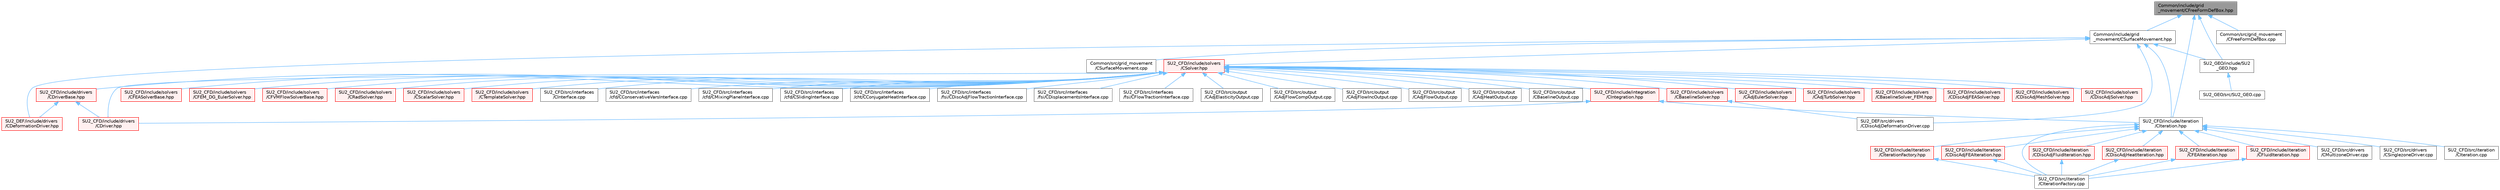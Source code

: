 digraph "Common/include/grid_movement/CFreeFormDefBox.hpp"
{
 // LATEX_PDF_SIZE
  bgcolor="transparent";
  edge [fontname=Helvetica,fontsize=10,labelfontname=Helvetica,labelfontsize=10];
  node [fontname=Helvetica,fontsize=10,shape=box,height=0.2,width=0.4];
  Node1 [id="Node000001",label="Common/include/grid\l_movement/CFreeFormDefBox.hpp",height=0.2,width=0.4,color="gray40", fillcolor="grey60", style="filled", fontcolor="black",tooltip="Headers of the CFreeFormDefBox class."];
  Node1 -> Node2 [id="edge1_Node000001_Node000002",dir="back",color="steelblue1",style="solid",tooltip=" "];
  Node2 [id="Node000002",label="Common/include/grid\l_movement/CSurfaceMovement.hpp",height=0.2,width=0.4,color="grey40", fillcolor="white", style="filled",URL="$CSurfaceMovement_8hpp.html",tooltip="Headers of the CSurfaceMovement class."];
  Node2 -> Node3 [id="edge2_Node000002_Node000003",dir="back",color="steelblue1",style="solid",tooltip=" "];
  Node3 [id="Node000003",label="Common/src/grid_movement\l/CSurfaceMovement.cpp",height=0.2,width=0.4,color="grey40", fillcolor="white", style="filled",URL="$CSurfaceMovement_8cpp.html",tooltip="Subroutines for moving mesh surface elements."];
  Node2 -> Node4 [id="edge3_Node000002_Node000004",dir="back",color="steelblue1",style="solid",tooltip=" "];
  Node4 [id="Node000004",label="SU2_CFD/include/iteration\l/CIteration.hpp",height=0.2,width=0.4,color="grey40", fillcolor="white", style="filled",URL="$CIteration_8hpp.html",tooltip="Headers of the iteration classes used by SU2_CFD. Each CIteration class represents an available physi..."];
  Node4 -> Node5 [id="edge4_Node000004_Node000005",dir="back",color="steelblue1",style="solid",tooltip=" "];
  Node5 [id="Node000005",label="SU2_CFD/include/iteration\l/CDiscAdjFEAIteration.hpp",height=0.2,width=0.4,color="red", fillcolor="#FFF0F0", style="filled",URL="$CDiscAdjFEAIteration_8hpp.html",tooltip=" "];
  Node5 -> Node7 [id="edge5_Node000005_Node000007",dir="back",color="steelblue1",style="solid",tooltip=" "];
  Node7 [id="Node000007",label="SU2_CFD/src/iteration\l/CIterationFactory.cpp",height=0.2,width=0.4,color="grey40", fillcolor="white", style="filled",URL="$CIterationFactory_8cpp.html",tooltip=" "];
  Node4 -> Node8 [id="edge6_Node000004_Node000008",dir="back",color="steelblue1",style="solid",tooltip=" "];
  Node8 [id="Node000008",label="SU2_CFD/include/iteration\l/CDiscAdjFluidIteration.hpp",height=0.2,width=0.4,color="red", fillcolor="#FFF0F0", style="filled",URL="$CDiscAdjFluidIteration_8hpp.html",tooltip="Headers of the iteration classes used by SU2_CFD. Each CIteration class represents an available physi..."];
  Node8 -> Node7 [id="edge7_Node000008_Node000007",dir="back",color="steelblue1",style="solid",tooltip=" "];
  Node4 -> Node10 [id="edge8_Node000004_Node000010",dir="back",color="steelblue1",style="solid",tooltip=" "];
  Node10 [id="Node000010",label="SU2_CFD/include/iteration\l/CDiscAdjHeatIteration.hpp",height=0.2,width=0.4,color="red", fillcolor="#FFF0F0", style="filled",URL="$CDiscAdjHeatIteration_8hpp.html",tooltip="Headers of the iteration classes used by SU2_CFD. Each CIteration class represents an available physi..."];
  Node10 -> Node7 [id="edge9_Node000010_Node000007",dir="back",color="steelblue1",style="solid",tooltip=" "];
  Node4 -> Node12 [id="edge10_Node000004_Node000012",dir="back",color="steelblue1",style="solid",tooltip=" "];
  Node12 [id="Node000012",label="SU2_CFD/include/iteration\l/CFEAIteration.hpp",height=0.2,width=0.4,color="red", fillcolor="#FFF0F0", style="filled",URL="$CFEAIteration_8hpp.html",tooltip="Headers of the iteration classes used by SU2_CFD. Each CIteration class represents an available physi..."];
  Node12 -> Node7 [id="edge11_Node000012_Node000007",dir="back",color="steelblue1",style="solid",tooltip=" "];
  Node4 -> Node14 [id="edge12_Node000004_Node000014",dir="back",color="steelblue1",style="solid",tooltip=" "];
  Node14 [id="Node000014",label="SU2_CFD/include/iteration\l/CFluidIteration.hpp",height=0.2,width=0.4,color="red", fillcolor="#FFF0F0", style="filled",URL="$CFluidIteration_8hpp.html",tooltip=" "];
  Node14 -> Node7 [id="edge13_Node000014_Node000007",dir="back",color="steelblue1",style="solid",tooltip=" "];
  Node4 -> Node25 [id="edge14_Node000004_Node000025",dir="back",color="steelblue1",style="solid",tooltip=" "];
  Node25 [id="Node000025",label="SU2_CFD/include/iteration\l/CIterationFactory.hpp",height=0.2,width=0.4,color="red", fillcolor="#FFF0F0", style="filled",URL="$CIterationFactory_8hpp.html",tooltip="Headers of the iteration classes used by SU2_CFD. Each CIteration class represents an available physi..."];
  Node25 -> Node7 [id="edge15_Node000025_Node000007",dir="back",color="steelblue1",style="solid",tooltip=" "];
  Node4 -> Node28 [id="edge16_Node000004_Node000028",dir="back",color="steelblue1",style="solid",tooltip=" "];
  Node28 [id="Node000028",label="SU2_CFD/src/drivers\l/CMultizoneDriver.cpp",height=0.2,width=0.4,color="grey40", fillcolor="white", style="filled",URL="$CMultizoneDriver_8cpp.html",tooltip=" "];
  Node4 -> Node29 [id="edge17_Node000004_Node000029",dir="back",color="steelblue1",style="solid",tooltip=" "];
  Node29 [id="Node000029",label="SU2_CFD/src/drivers\l/CSinglezoneDriver.cpp",height=0.2,width=0.4,color="grey40", fillcolor="white", style="filled",URL="$CSinglezoneDriver_8cpp.html",tooltip=" "];
  Node4 -> Node30 [id="edge18_Node000004_Node000030",dir="back",color="steelblue1",style="solid",tooltip=" "];
  Node30 [id="Node000030",label="SU2_CFD/src/iteration\l/CIteration.cpp",height=0.2,width=0.4,color="grey40", fillcolor="white", style="filled",URL="$CIteration_8cpp.html",tooltip=" "];
  Node4 -> Node7 [id="edge19_Node000004_Node000007",dir="back",color="steelblue1",style="solid",tooltip=" "];
  Node2 -> Node31 [id="edge20_Node000002_Node000031",dir="back",color="steelblue1",style="solid",tooltip=" "];
  Node31 [id="Node000031",label="SU2_CFD/include/solvers\l/CSolver.hpp",height=0.2,width=0.4,color="red", fillcolor="#FFF0F0", style="filled",URL="$CSolver_8hpp.html",tooltip="Headers of the CSolver class which is inherited by all of the other solvers."];
  Node31 -> Node32 [id="edge21_Node000031_Node000032",dir="back",color="steelblue1",style="solid",tooltip=" "];
  Node32 [id="Node000032",label="SU2_CFD/include/drivers\l/CDriver.hpp",height=0.2,width=0.4,color="red", fillcolor="#FFF0F0", style="filled",URL="$CDriver_8hpp.html",tooltip="Headers of the main subroutines for driving single or multi-zone problems. The subroutines and functi..."];
  Node31 -> Node42 [id="edge22_Node000031_Node000042",dir="back",color="steelblue1",style="solid",tooltip=" "];
  Node42 [id="Node000042",label="SU2_CFD/include/drivers\l/CDriverBase.hpp",height=0.2,width=0.4,color="red", fillcolor="#FFF0F0", style="filled",URL="$CDriverBase_8hpp.html",tooltip="Base class for all drivers."];
  Node42 -> Node32 [id="edge23_Node000042_Node000032",dir="back",color="steelblue1",style="solid",tooltip=" "];
  Node42 -> Node44 [id="edge24_Node000042_Node000044",dir="back",color="steelblue1",style="solid",tooltip=" "];
  Node44 [id="Node000044",label="SU2_DEF/include/drivers\l/CDeformationDriver.hpp",height=0.2,width=0.4,color="red", fillcolor="#FFF0F0", style="filled",URL="$CDeformationDriver_8hpp.html",tooltip="Headers of the main subroutines for driving the mesh deformation."];
  Node31 -> Node50 [id="edge25_Node000031_Node000050",dir="back",color="steelblue1",style="solid",tooltip=" "];
  Node50 [id="Node000050",label="SU2_CFD/include/integration\l/CIntegration.hpp",height=0.2,width=0.4,color="red", fillcolor="#FFF0F0", style="filled",URL="$CIntegration_8hpp.html",tooltip="Declaration of the main routines to orchestrate space and time integration."];
  Node50 -> Node32 [id="edge26_Node000050_Node000032",dir="back",color="steelblue1",style="solid",tooltip=" "];
  Node50 -> Node4 [id="edge27_Node000050_Node000004",dir="back",color="steelblue1",style="solid",tooltip=" "];
  Node31 -> Node63 [id="edge28_Node000031_Node000063",dir="back",color="steelblue1",style="solid",tooltip=" "];
  Node63 [id="Node000063",label="SU2_CFD/include/solvers\l/CAdjEulerSolver.hpp",height=0.2,width=0.4,color="red", fillcolor="#FFF0F0", style="filled",URL="$CAdjEulerSolver_8hpp.html",tooltip="Headers of the CAdjEulerSolver class."];
  Node31 -> Node68 [id="edge29_Node000031_Node000068",dir="back",color="steelblue1",style="solid",tooltip=" "];
  Node68 [id="Node000068",label="SU2_CFD/include/solvers\l/CAdjTurbSolver.hpp",height=0.2,width=0.4,color="red", fillcolor="#FFF0F0", style="filled",URL="$CAdjTurbSolver_8hpp.html",tooltip="Headers of the CAdjTurbSolver class."];
  Node31 -> Node70 [id="edge30_Node000031_Node000070",dir="back",color="steelblue1",style="solid",tooltip=" "];
  Node70 [id="Node000070",label="SU2_CFD/include/solvers\l/CBaselineSolver.hpp",height=0.2,width=0.4,color="red", fillcolor="#FFF0F0", style="filled",URL="$CBaselineSolver_8hpp.html",tooltip=" "];
  Node70 -> Node48 [id="edge31_Node000070_Node000048",dir="back",color="steelblue1",style="solid",tooltip=" "];
  Node48 [id="Node000048",label="SU2_DEF/src/drivers\l/CDiscAdjDeformationDriver.cpp",height=0.2,width=0.4,color="grey40", fillcolor="white", style="filled",URL="$CDiscAdjDeformationDriver_8cpp.html",tooltip="Main subroutines for driving the projection of sensitivities."];
  Node31 -> Node74 [id="edge32_Node000031_Node000074",dir="back",color="steelblue1",style="solid",tooltip=" "];
  Node74 [id="Node000074",label="SU2_CFD/include/solvers\l/CBaselineSolver_FEM.hpp",height=0.2,width=0.4,color="red", fillcolor="#FFF0F0", style="filled",URL="$CBaselineSolver__FEM_8hpp.html",tooltip=" "];
  Node31 -> Node76 [id="edge33_Node000031_Node000076",dir="back",color="steelblue1",style="solid",tooltip=" "];
  Node76 [id="Node000076",label="SU2_CFD/include/solvers\l/CDiscAdjFEASolver.hpp",height=0.2,width=0.4,color="red", fillcolor="#FFF0F0", style="filled",URL="$CDiscAdjFEASolver_8hpp.html",tooltip="Headers of the CDiscAdjFEASolver class."];
  Node31 -> Node78 [id="edge34_Node000031_Node000078",dir="back",color="steelblue1",style="solid",tooltip=" "];
  Node78 [id="Node000078",label="SU2_CFD/include/solvers\l/CDiscAdjMeshSolver.hpp",height=0.2,width=0.4,color="red", fillcolor="#FFF0F0", style="filled",URL="$CDiscAdjMeshSolver_8hpp.html",tooltip=" "];
  Node31 -> Node80 [id="edge35_Node000031_Node000080",dir="back",color="steelblue1",style="solid",tooltip=" "];
  Node80 [id="Node000080",label="SU2_CFD/include/solvers\l/CDiscAdjSolver.hpp",height=0.2,width=0.4,color="red", fillcolor="#FFF0F0", style="filled",URL="$CDiscAdjSolver_8hpp.html",tooltip="Headers of the CDiscAdjSolver class."];
  Node31 -> Node82 [id="edge36_Node000031_Node000082",dir="back",color="steelblue1",style="solid",tooltip=" "];
  Node82 [id="Node000082",label="SU2_CFD/include/solvers\l/CFEASolverBase.hpp",height=0.2,width=0.4,color="red", fillcolor="#FFF0F0", style="filled",URL="$CFEASolverBase_8hpp.html",tooltip=" "];
  Node31 -> Node90 [id="edge37_Node000031_Node000090",dir="back",color="steelblue1",style="solid",tooltip=" "];
  Node90 [id="Node000090",label="SU2_CFD/include/solvers\l/CFEM_DG_EulerSolver.hpp",height=0.2,width=0.4,color="red", fillcolor="#FFF0F0", style="filled",URL="$CFEM__DG__EulerSolver_8hpp.html",tooltip="Headers of the CFEM_DG_EulerSolver class."];
  Node31 -> Node94 [id="edge38_Node000031_Node000094",dir="back",color="steelblue1",style="solid",tooltip=" "];
  Node94 [id="Node000094",label="SU2_CFD/include/solvers\l/CFVMFlowSolverBase.hpp",height=0.2,width=0.4,color="red", fillcolor="#FFF0F0", style="filled",URL="$CFVMFlowSolverBase_8hpp.html",tooltip="Base class template for all FVM flow solvers."];
  Node31 -> Node108 [id="edge39_Node000031_Node000108",dir="back",color="steelblue1",style="solid",tooltip=" "];
  Node108 [id="Node000108",label="SU2_CFD/include/solvers\l/CRadSolver.hpp",height=0.2,width=0.4,color="red", fillcolor="#FFF0F0", style="filled",URL="$CRadSolver_8hpp.html",tooltip="Declaration and inlines of the class to compute a generic radiation solver."];
  Node31 -> Node112 [id="edge40_Node000031_Node000112",dir="back",color="steelblue1",style="solid",tooltip=" "];
  Node112 [id="Node000112",label="SU2_CFD/include/solvers\l/CScalarSolver.hpp",height=0.2,width=0.4,color="red", fillcolor="#FFF0F0", style="filled",URL="$CScalarSolver_8hpp.html",tooltip="Headers of the CScalarSolver class."];
  Node31 -> Node128 [id="edge41_Node000031_Node000128",dir="back",color="steelblue1",style="solid",tooltip=" "];
  Node128 [id="Node000128",label="SU2_CFD/include/solvers\l/CTemplateSolver.hpp",height=0.2,width=0.4,color="red", fillcolor="#FFF0F0", style="filled",URL="$CTemplateSolver_8hpp.html",tooltip="Headers of the CTemplateSolver class."];
  Node31 -> Node130 [id="edge42_Node000031_Node000130",dir="back",color="steelblue1",style="solid",tooltip=" "];
  Node130 [id="Node000130",label="SU2_CFD/src/interfaces\l/CInterface.cpp",height=0.2,width=0.4,color="grey40", fillcolor="white", style="filled",URL="$CInterface_8cpp.html",tooltip="Main subroutines for MPI transfer of information between zones."];
  Node31 -> Node131 [id="edge43_Node000031_Node000131",dir="back",color="steelblue1",style="solid",tooltip=" "];
  Node131 [id="Node000131",label="SU2_CFD/src/interfaces\l/cfd/CConservativeVarsInterface.cpp",height=0.2,width=0.4,color="grey40", fillcolor="white", style="filled",URL="$CConservativeVarsInterface_8cpp.html",tooltip="Declaration and inlines of the class to transfer conservative variables from a generic zone into anot..."];
  Node31 -> Node132 [id="edge44_Node000031_Node000132",dir="back",color="steelblue1",style="solid",tooltip=" "];
  Node132 [id="Node000132",label="SU2_CFD/src/interfaces\l/cfd/CMixingPlaneInterface.cpp",height=0.2,width=0.4,color="grey40", fillcolor="white", style="filled",URL="$CMixingPlaneInterface_8cpp.html",tooltip="Declaration and inlines of the class to transfer average variables needed for MixingPlane computation..."];
  Node31 -> Node133 [id="edge45_Node000031_Node000133",dir="back",color="steelblue1",style="solid",tooltip=" "];
  Node133 [id="Node000133",label="SU2_CFD/src/interfaces\l/cfd/CSlidingInterface.cpp",height=0.2,width=0.4,color="grey40", fillcolor="white", style="filled",URL="$CSlidingInterface_8cpp.html",tooltip="Declaration and inlines of the class to transfer conservative variables from a generic zone into anot..."];
  Node31 -> Node134 [id="edge46_Node000031_Node000134",dir="back",color="steelblue1",style="solid",tooltip=" "];
  Node134 [id="Node000134",label="SU2_CFD/src/interfaces\l/cht/CConjugateHeatInterface.cpp",height=0.2,width=0.4,color="grey40", fillcolor="white", style="filled",URL="$CConjugateHeatInterface_8cpp.html",tooltip="Declaration and inlines of the class to transfer temperature and heatflux density for conjugate heat ..."];
  Node31 -> Node135 [id="edge47_Node000031_Node000135",dir="back",color="steelblue1",style="solid",tooltip=" "];
  Node135 [id="Node000135",label="SU2_CFD/src/interfaces\l/fsi/CDiscAdjFlowTractionInterface.cpp",height=0.2,width=0.4,color="grey40", fillcolor="white", style="filled",URL="$CDiscAdjFlowTractionInterface_8cpp.html",tooltip="Declaration and inlines of the class to transfer flow tractions from a fluid zone into a structural z..."];
  Node31 -> Node136 [id="edge48_Node000031_Node000136",dir="back",color="steelblue1",style="solid",tooltip=" "];
  Node136 [id="Node000136",label="SU2_CFD/src/interfaces\l/fsi/CDisplacementsInterface.cpp",height=0.2,width=0.4,color="grey40", fillcolor="white", style="filled",URL="$CDisplacementsInterface_8cpp.html",tooltip="Main subroutines for transferring boundary displacements."];
  Node31 -> Node137 [id="edge49_Node000031_Node000137",dir="back",color="steelblue1",style="solid",tooltip=" "];
  Node137 [id="Node000137",label="SU2_CFD/src/interfaces\l/fsi/CFlowTractionInterface.cpp",height=0.2,width=0.4,color="grey40", fillcolor="white", style="filled",URL="$CFlowTractionInterface_8cpp.html",tooltip="Declaration and inlines of the class to transfer flow tractions from a fluid zone into a structural z..."];
  Node31 -> Node138 [id="edge50_Node000031_Node000138",dir="back",color="steelblue1",style="solid",tooltip=" "];
  Node138 [id="Node000138",label="SU2_CFD/src/output\l/CAdjElasticityOutput.cpp",height=0.2,width=0.4,color="grey40", fillcolor="white", style="filled",URL="$CAdjElasticityOutput_8cpp.html",tooltip="Main subroutines for elasticity discrete adjoint output."];
  Node31 -> Node139 [id="edge51_Node000031_Node000139",dir="back",color="steelblue1",style="solid",tooltip=" "];
  Node139 [id="Node000139",label="SU2_CFD/src/output\l/CAdjFlowCompOutput.cpp",height=0.2,width=0.4,color="grey40", fillcolor="white", style="filled",URL="$CAdjFlowCompOutput_8cpp.html",tooltip="Main subroutines for flow discrete adjoint output."];
  Node31 -> Node140 [id="edge52_Node000031_Node000140",dir="back",color="steelblue1",style="solid",tooltip=" "];
  Node140 [id="Node000140",label="SU2_CFD/src/output\l/CAdjFlowIncOutput.cpp",height=0.2,width=0.4,color="grey40", fillcolor="white", style="filled",URL="$CAdjFlowIncOutput_8cpp.html",tooltip="Main subroutines for flow discrete adjoint output."];
  Node31 -> Node141 [id="edge53_Node000031_Node000141",dir="back",color="steelblue1",style="solid",tooltip=" "];
  Node141 [id="Node000141",label="SU2_CFD/src/output\l/CAdjFlowOutput.cpp",height=0.2,width=0.4,color="grey40", fillcolor="white", style="filled",URL="$CAdjFlowOutput_8cpp.html",tooltip="Main subroutines for flow discrete adjoint output."];
  Node31 -> Node142 [id="edge54_Node000031_Node000142",dir="back",color="steelblue1",style="solid",tooltip=" "];
  Node142 [id="Node000142",label="SU2_CFD/src/output\l/CAdjHeatOutput.cpp",height=0.2,width=0.4,color="grey40", fillcolor="white", style="filled",URL="$CAdjHeatOutput_8cpp.html",tooltip="Main subroutines for flow discrete adjoint output."];
  Node31 -> Node143 [id="edge55_Node000031_Node000143",dir="back",color="steelblue1",style="solid",tooltip=" "];
  Node143 [id="Node000143",label="SU2_CFD/src/output\l/CBaselineOutput.cpp",height=0.2,width=0.4,color="grey40", fillcolor="white", style="filled",URL="$CBaselineOutput_8cpp.html",tooltip="Main subroutines for flow discrete adjoint output."];
  Node2 -> Node44 [id="edge56_Node000002_Node000044",dir="back",color="steelblue1",style="solid",tooltip=" "];
  Node2 -> Node48 [id="edge57_Node000002_Node000048",dir="back",color="steelblue1",style="solid",tooltip=" "];
  Node2 -> Node153 [id="edge58_Node000002_Node000153",dir="back",color="steelblue1",style="solid",tooltip=" "];
  Node153 [id="Node000153",label="SU2_GEO/include/SU2\l_GEO.hpp",height=0.2,width=0.4,color="grey40", fillcolor="white", style="filled",URL="$SU2__GEO_8hpp.html",tooltip="Headers of the main subroutines of the code SU2_GEO. The subroutines and functions are in the SU2_GEO..."];
  Node153 -> Node154 [id="edge59_Node000153_Node000154",dir="back",color="steelblue1",style="solid",tooltip=" "];
  Node154 [id="Node000154",label="SU2_GEO/src/SU2_GEO.cpp",height=0.2,width=0.4,color="grey40", fillcolor="white", style="filled",URL="$SU2__GEO_8cpp.html",tooltip="Main file of the Geometry Definition Code (SU2_GEO)."];
  Node1 -> Node155 [id="edge60_Node000001_Node000155",dir="back",color="steelblue1",style="solid",tooltip=" "];
  Node155 [id="Node000155",label="Common/src/grid_movement\l/CFreeFormDefBox.cpp",height=0.2,width=0.4,color="grey40", fillcolor="white", style="filled",URL="$CFreeFormDefBox_8cpp.html",tooltip="Subroutines for handling Free-Form Deformation Boxes."];
  Node1 -> Node4 [id="edge61_Node000001_Node000004",dir="back",color="steelblue1",style="solid",tooltip=" "];
  Node1 -> Node153 [id="edge62_Node000001_Node000153",dir="back",color="steelblue1",style="solid",tooltip=" "];
}
